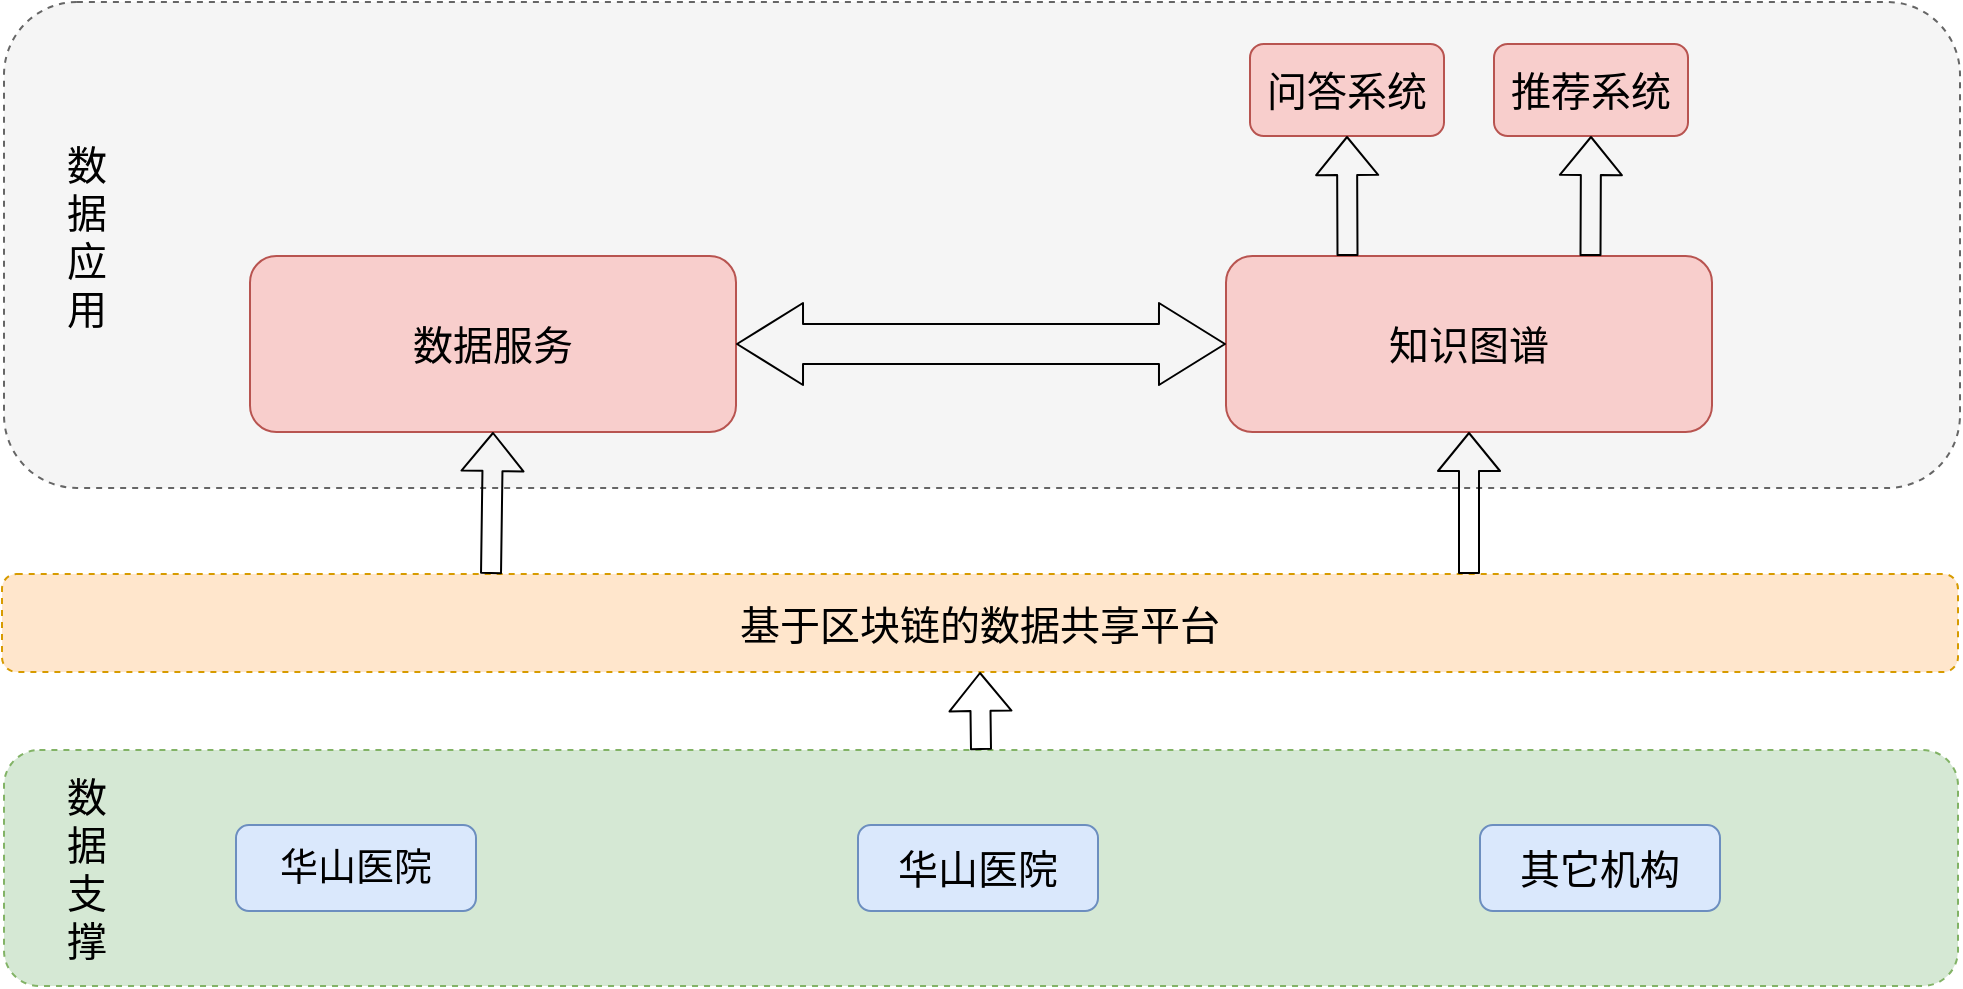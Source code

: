 <mxfile version="12.3.3" type="github" pages="1">
  <diagram name="全功能图" id="74e2e168-ea6b-b213-b513-2b3c1d86103e">
    <mxGraphModel dx="1422" dy="779" grid="0" gridSize="10" guides="1" tooltips="1" connect="1" arrows="1" fold="1" page="1" pageScale="1" pageWidth="1100" pageHeight="850" background="#ffffff" math="0" shadow="0">
      <root>
        <mxCell id="0"/>
        <mxCell id="1" parent="0"/>
        <mxCell id="UwY7QKzZx5Q3FnEC6iz4-20" value="" style="rounded=1;whiteSpace=wrap;html=1;labelBackgroundColor=none;fontSize=20;dashed=1;fillColor=#f5f5f5;strokeColor=#666666;fontColor=#333333;" vertex="1" parent="1">
          <mxGeometry x="57" y="324" width="978" height="243" as="geometry"/>
        </mxCell>
        <mxCell id="UwY7QKzZx5Q3FnEC6iz4-1" value="" style="rounded=1;whiteSpace=wrap;html=1;labelBackgroundColor=none;fillColor=#d5e8d4;strokeColor=#82b366;dashed=1;" vertex="1" parent="1">
          <mxGeometry x="57" y="698" width="977" height="118" as="geometry"/>
        </mxCell>
        <mxCell id="UwY7QKzZx5Q3FnEC6iz4-2" value="&lt;font style=&quot;font-size: 20px&quot;&gt;数据支撑&lt;br&gt;&lt;/font&gt;" style="text;html=1;strokeColor=none;fillColor=none;align=center;verticalAlign=middle;whiteSpace=wrap;rounded=0;fontSize=20;" vertex="1" parent="1">
          <mxGeometry x="89" y="747" width="19" height="20" as="geometry"/>
        </mxCell>
        <mxCell id="UwY7QKzZx5Q3FnEC6iz4-6" value="" style="group;fontSize=20;" vertex="1" connectable="0" parent="1">
          <mxGeometry x="173" y="735.5" width="742" height="43" as="geometry"/>
        </mxCell>
        <mxCell id="UwY7QKzZx5Q3FnEC6iz4-3" value="华山医院" style="rounded=1;whiteSpace=wrap;html=1;labelBackgroundColor=none;fontSize=19;fillColor=#dae8fc;strokeColor=#6c8ebf;" vertex="1" parent="UwY7QKzZx5Q3FnEC6iz4-6">
          <mxGeometry width="120" height="43" as="geometry"/>
        </mxCell>
        <mxCell id="UwY7QKzZx5Q3FnEC6iz4-4" value="华山医院" style="rounded=1;whiteSpace=wrap;html=1;labelBackgroundColor=none;fontSize=20;fillColor=#dae8fc;strokeColor=#6c8ebf;" vertex="1" parent="UwY7QKzZx5Q3FnEC6iz4-6">
          <mxGeometry x="311" width="120" height="43" as="geometry"/>
        </mxCell>
        <mxCell id="UwY7QKzZx5Q3FnEC6iz4-5" value="其它机构" style="rounded=1;whiteSpace=wrap;html=1;labelBackgroundColor=none;fontSize=20;fillColor=#dae8fc;strokeColor=#6c8ebf;" vertex="1" parent="UwY7QKzZx5Q3FnEC6iz4-6">
          <mxGeometry x="622" width="120" height="43" as="geometry"/>
        </mxCell>
        <mxCell id="UwY7QKzZx5Q3FnEC6iz4-7" value="&lt;font style=&quot;font-size: 20px;&quot;&gt;基于区块链的数据共享平台&lt;br style=&quot;font-size: 20px;&quot;&gt;&lt;/font&gt;" style="rounded=1;whiteSpace=wrap;html=1;labelBackgroundColor=none;fillColor=#ffe6cc;strokeColor=#d79b00;fontSize=20;dashed=1;" vertex="1" parent="1">
          <mxGeometry x="56" y="610" width="978" height="49" as="geometry"/>
        </mxCell>
        <mxCell id="UwY7QKzZx5Q3FnEC6iz4-10" value="&lt;font style=&quot;font-size: 20px;&quot;&gt;数据服务&lt;/font&gt;" style="rounded=1;whiteSpace=wrap;html=1;labelBackgroundColor=none;fillColor=#f8cecc;strokeColor=#b85450;fontSize=20;" vertex="1" parent="1">
          <mxGeometry x="180" y="451" width="243" height="88" as="geometry"/>
        </mxCell>
        <mxCell id="UwY7QKzZx5Q3FnEC6iz4-11" value="知识图谱" style="rounded=1;whiteSpace=wrap;html=1;labelBackgroundColor=none;fillColor=#f8cecc;strokeColor=#b85450;fontSize=20;" vertex="1" parent="1">
          <mxGeometry x="668" y="451" width="243" height="88" as="geometry"/>
        </mxCell>
        <mxCell id="UwY7QKzZx5Q3FnEC6iz4-12" value="问答系统" style="rounded=1;whiteSpace=wrap;html=1;labelBackgroundColor=none;fillColor=#f8cecc;strokeColor=#b85450;fontSize=20;" vertex="1" parent="1">
          <mxGeometry x="680" y="345" width="97" height="46" as="geometry"/>
        </mxCell>
        <mxCell id="UwY7QKzZx5Q3FnEC6iz4-13" value="推荐系统" style="rounded=1;whiteSpace=wrap;html=1;labelBackgroundColor=none;fillColor=#f8cecc;strokeColor=#b85450;fontSize=20;" vertex="1" parent="1">
          <mxGeometry x="802" y="345" width="97" height="46" as="geometry"/>
        </mxCell>
        <mxCell id="UwY7QKzZx5Q3FnEC6iz4-15" value="" style="shape=flexArrow;endArrow=classic;html=1;fontSize=20;entryX=0.5;entryY=1;entryDx=0;entryDy=0;exitX=0.25;exitY=0;exitDx=0;exitDy=0;" edge="1" parent="1" source="UwY7QKzZx5Q3FnEC6iz4-7" target="UwY7QKzZx5Q3FnEC6iz4-10">
          <mxGeometry width="50" height="50" relative="1" as="geometry">
            <mxPoint x="254" y="610" as="sourcePoint"/>
            <mxPoint x="304" y="560" as="targetPoint"/>
          </mxGeometry>
        </mxCell>
        <mxCell id="UwY7QKzZx5Q3FnEC6iz4-16" value="" style="shape=flexArrow;endArrow=classic;html=1;fontSize=20;entryX=0.5;entryY=1;entryDx=0;entryDy=0;exitX=0.75;exitY=0;exitDx=0;exitDy=0;" edge="1" parent="1" source="UwY7QKzZx5Q3FnEC6iz4-7" target="UwY7QKzZx5Q3FnEC6iz4-11">
          <mxGeometry width="50" height="50" relative="1" as="geometry">
            <mxPoint x="53" y="961" as="sourcePoint"/>
            <mxPoint x="103" y="911" as="targetPoint"/>
          </mxGeometry>
        </mxCell>
        <mxCell id="UwY7QKzZx5Q3FnEC6iz4-17" value="" style="shape=flexArrow;endArrow=classic;html=1;fontSize=20;entryX=0.5;entryY=1;entryDx=0;entryDy=0;exitX=0.25;exitY=0;exitDx=0;exitDy=0;" edge="1" parent="1" source="UwY7QKzZx5Q3FnEC6iz4-11" target="UwY7QKzZx5Q3FnEC6iz4-12">
          <mxGeometry width="50" height="50" relative="1" as="geometry">
            <mxPoint x="539" y="495" as="sourcePoint"/>
            <mxPoint x="589" y="445" as="targetPoint"/>
          </mxGeometry>
        </mxCell>
        <mxCell id="UwY7QKzZx5Q3FnEC6iz4-18" value="" style="shape=flexArrow;endArrow=classic;html=1;fontSize=20;entryX=0.5;entryY=1;entryDx=0;entryDy=0;exitX=0.75;exitY=0;exitDx=0;exitDy=0;" edge="1" parent="1" source="UwY7QKzZx5Q3FnEC6iz4-11" target="UwY7QKzZx5Q3FnEC6iz4-13">
          <mxGeometry width="50" height="50" relative="1" as="geometry">
            <mxPoint x="857.75" y="451" as="sourcePoint"/>
            <mxPoint x="857.5" y="391" as="targetPoint"/>
          </mxGeometry>
        </mxCell>
        <mxCell id="UwY7QKzZx5Q3FnEC6iz4-19" value="" style="shape=flexArrow;endArrow=classic;startArrow=classic;html=1;fontSize=20;entryX=0;entryY=0.5;entryDx=0;entryDy=0;exitX=1;exitY=0.5;exitDx=0;exitDy=0;width=20;startSize=10.67;endSize=10.67;" edge="1" parent="1" source="UwY7QKzZx5Q3FnEC6iz4-10" target="UwY7QKzZx5Q3FnEC6iz4-11">
          <mxGeometry width="50" height="50" relative="1" as="geometry">
            <mxPoint x="342" y="396" as="sourcePoint"/>
            <mxPoint x="392" y="346" as="targetPoint"/>
          </mxGeometry>
        </mxCell>
        <mxCell id="UwY7QKzZx5Q3FnEC6iz4-22" value="" style="shape=flexArrow;endArrow=classic;html=1;fontSize=20;entryX=0.5;entryY=1;entryDx=0;entryDy=0;exitX=0.5;exitY=0;exitDx=0;exitDy=0;" edge="1" parent="1" source="UwY7QKzZx5Q3FnEC6iz4-1" target="UwY7QKzZx5Q3FnEC6iz4-7">
          <mxGeometry width="50" height="50" relative="1" as="geometry">
            <mxPoint x="643.5" y="721" as="sourcePoint"/>
            <mxPoint x="644.5" y="650" as="targetPoint"/>
          </mxGeometry>
        </mxCell>
        <mxCell id="UwY7QKzZx5Q3FnEC6iz4-23" value="数据应用 " style="text;html=1;strokeColor=none;fillColor=none;align=center;verticalAlign=middle;whiteSpace=wrap;rounded=0;fontSize=20;" vertex="1" parent="1">
          <mxGeometry x="89" y="431" width="19" height="20" as="geometry"/>
        </mxCell>
      </root>
    </mxGraphModel>
  </diagram>
</mxfile>
